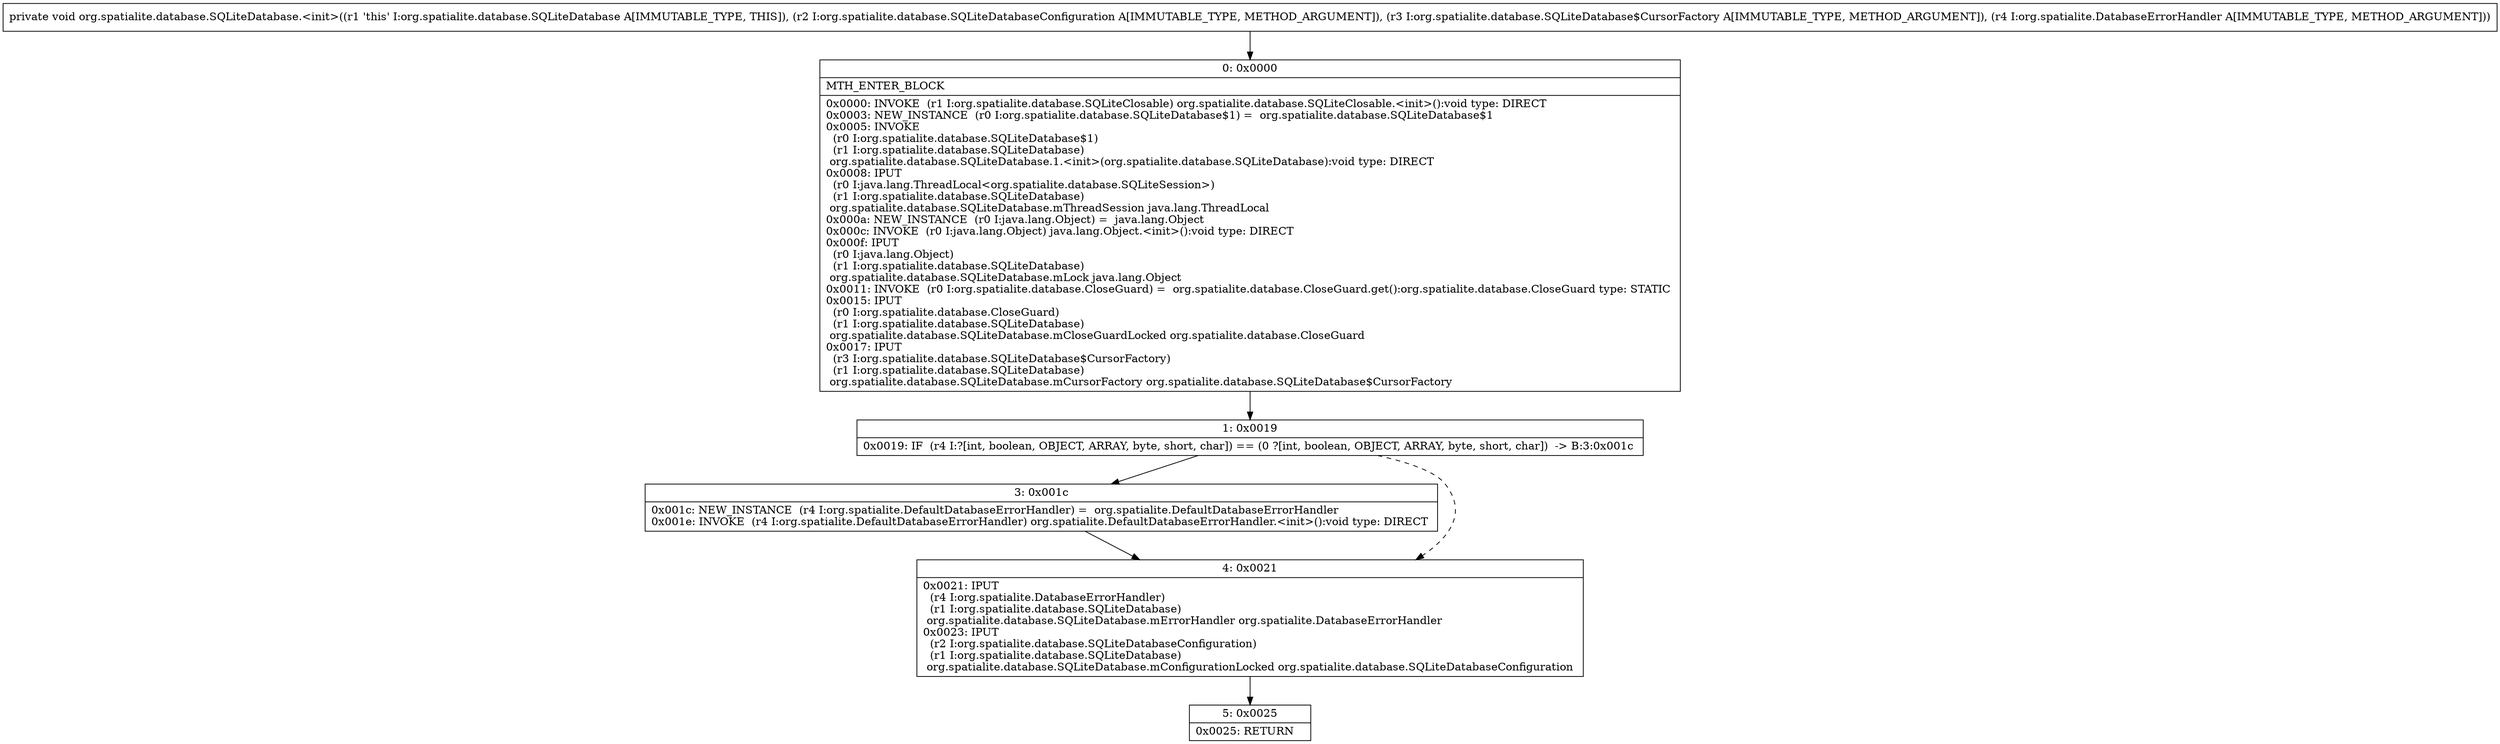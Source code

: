 digraph "CFG fororg.spatialite.database.SQLiteDatabase.\<init\>(Lorg\/spatialite\/database\/SQLiteDatabaseConfiguration;Lorg\/spatialite\/database\/SQLiteDatabase$CursorFactory;Lorg\/spatialite\/DatabaseErrorHandler;)V" {
Node_0 [shape=record,label="{0\:\ 0x0000|MTH_ENTER_BLOCK\l|0x0000: INVOKE  (r1 I:org.spatialite.database.SQLiteClosable) org.spatialite.database.SQLiteClosable.\<init\>():void type: DIRECT \l0x0003: NEW_INSTANCE  (r0 I:org.spatialite.database.SQLiteDatabase$1) =  org.spatialite.database.SQLiteDatabase$1 \l0x0005: INVOKE  \l  (r0 I:org.spatialite.database.SQLiteDatabase$1)\l  (r1 I:org.spatialite.database.SQLiteDatabase)\l org.spatialite.database.SQLiteDatabase.1.\<init\>(org.spatialite.database.SQLiteDatabase):void type: DIRECT \l0x0008: IPUT  \l  (r0 I:java.lang.ThreadLocal\<org.spatialite.database.SQLiteSession\>)\l  (r1 I:org.spatialite.database.SQLiteDatabase)\l org.spatialite.database.SQLiteDatabase.mThreadSession java.lang.ThreadLocal \l0x000a: NEW_INSTANCE  (r0 I:java.lang.Object) =  java.lang.Object \l0x000c: INVOKE  (r0 I:java.lang.Object) java.lang.Object.\<init\>():void type: DIRECT \l0x000f: IPUT  \l  (r0 I:java.lang.Object)\l  (r1 I:org.spatialite.database.SQLiteDatabase)\l org.spatialite.database.SQLiteDatabase.mLock java.lang.Object \l0x0011: INVOKE  (r0 I:org.spatialite.database.CloseGuard) =  org.spatialite.database.CloseGuard.get():org.spatialite.database.CloseGuard type: STATIC \l0x0015: IPUT  \l  (r0 I:org.spatialite.database.CloseGuard)\l  (r1 I:org.spatialite.database.SQLiteDatabase)\l org.spatialite.database.SQLiteDatabase.mCloseGuardLocked org.spatialite.database.CloseGuard \l0x0017: IPUT  \l  (r3 I:org.spatialite.database.SQLiteDatabase$CursorFactory)\l  (r1 I:org.spatialite.database.SQLiteDatabase)\l org.spatialite.database.SQLiteDatabase.mCursorFactory org.spatialite.database.SQLiteDatabase$CursorFactory \l}"];
Node_1 [shape=record,label="{1\:\ 0x0019|0x0019: IF  (r4 I:?[int, boolean, OBJECT, ARRAY, byte, short, char]) == (0 ?[int, boolean, OBJECT, ARRAY, byte, short, char])  \-\> B:3:0x001c \l}"];
Node_3 [shape=record,label="{3\:\ 0x001c|0x001c: NEW_INSTANCE  (r4 I:org.spatialite.DefaultDatabaseErrorHandler) =  org.spatialite.DefaultDatabaseErrorHandler \l0x001e: INVOKE  (r4 I:org.spatialite.DefaultDatabaseErrorHandler) org.spatialite.DefaultDatabaseErrorHandler.\<init\>():void type: DIRECT \l}"];
Node_4 [shape=record,label="{4\:\ 0x0021|0x0021: IPUT  \l  (r4 I:org.spatialite.DatabaseErrorHandler)\l  (r1 I:org.spatialite.database.SQLiteDatabase)\l org.spatialite.database.SQLiteDatabase.mErrorHandler org.spatialite.DatabaseErrorHandler \l0x0023: IPUT  \l  (r2 I:org.spatialite.database.SQLiteDatabaseConfiguration)\l  (r1 I:org.spatialite.database.SQLiteDatabase)\l org.spatialite.database.SQLiteDatabase.mConfigurationLocked org.spatialite.database.SQLiteDatabaseConfiguration \l}"];
Node_5 [shape=record,label="{5\:\ 0x0025|0x0025: RETURN   \l}"];
MethodNode[shape=record,label="{private void org.spatialite.database.SQLiteDatabase.\<init\>((r1 'this' I:org.spatialite.database.SQLiteDatabase A[IMMUTABLE_TYPE, THIS]), (r2 I:org.spatialite.database.SQLiteDatabaseConfiguration A[IMMUTABLE_TYPE, METHOD_ARGUMENT]), (r3 I:org.spatialite.database.SQLiteDatabase$CursorFactory A[IMMUTABLE_TYPE, METHOD_ARGUMENT]), (r4 I:org.spatialite.DatabaseErrorHandler A[IMMUTABLE_TYPE, METHOD_ARGUMENT])) }"];
MethodNode -> Node_0;
Node_0 -> Node_1;
Node_1 -> Node_3;
Node_1 -> Node_4[style=dashed];
Node_3 -> Node_4;
Node_4 -> Node_5;
}

